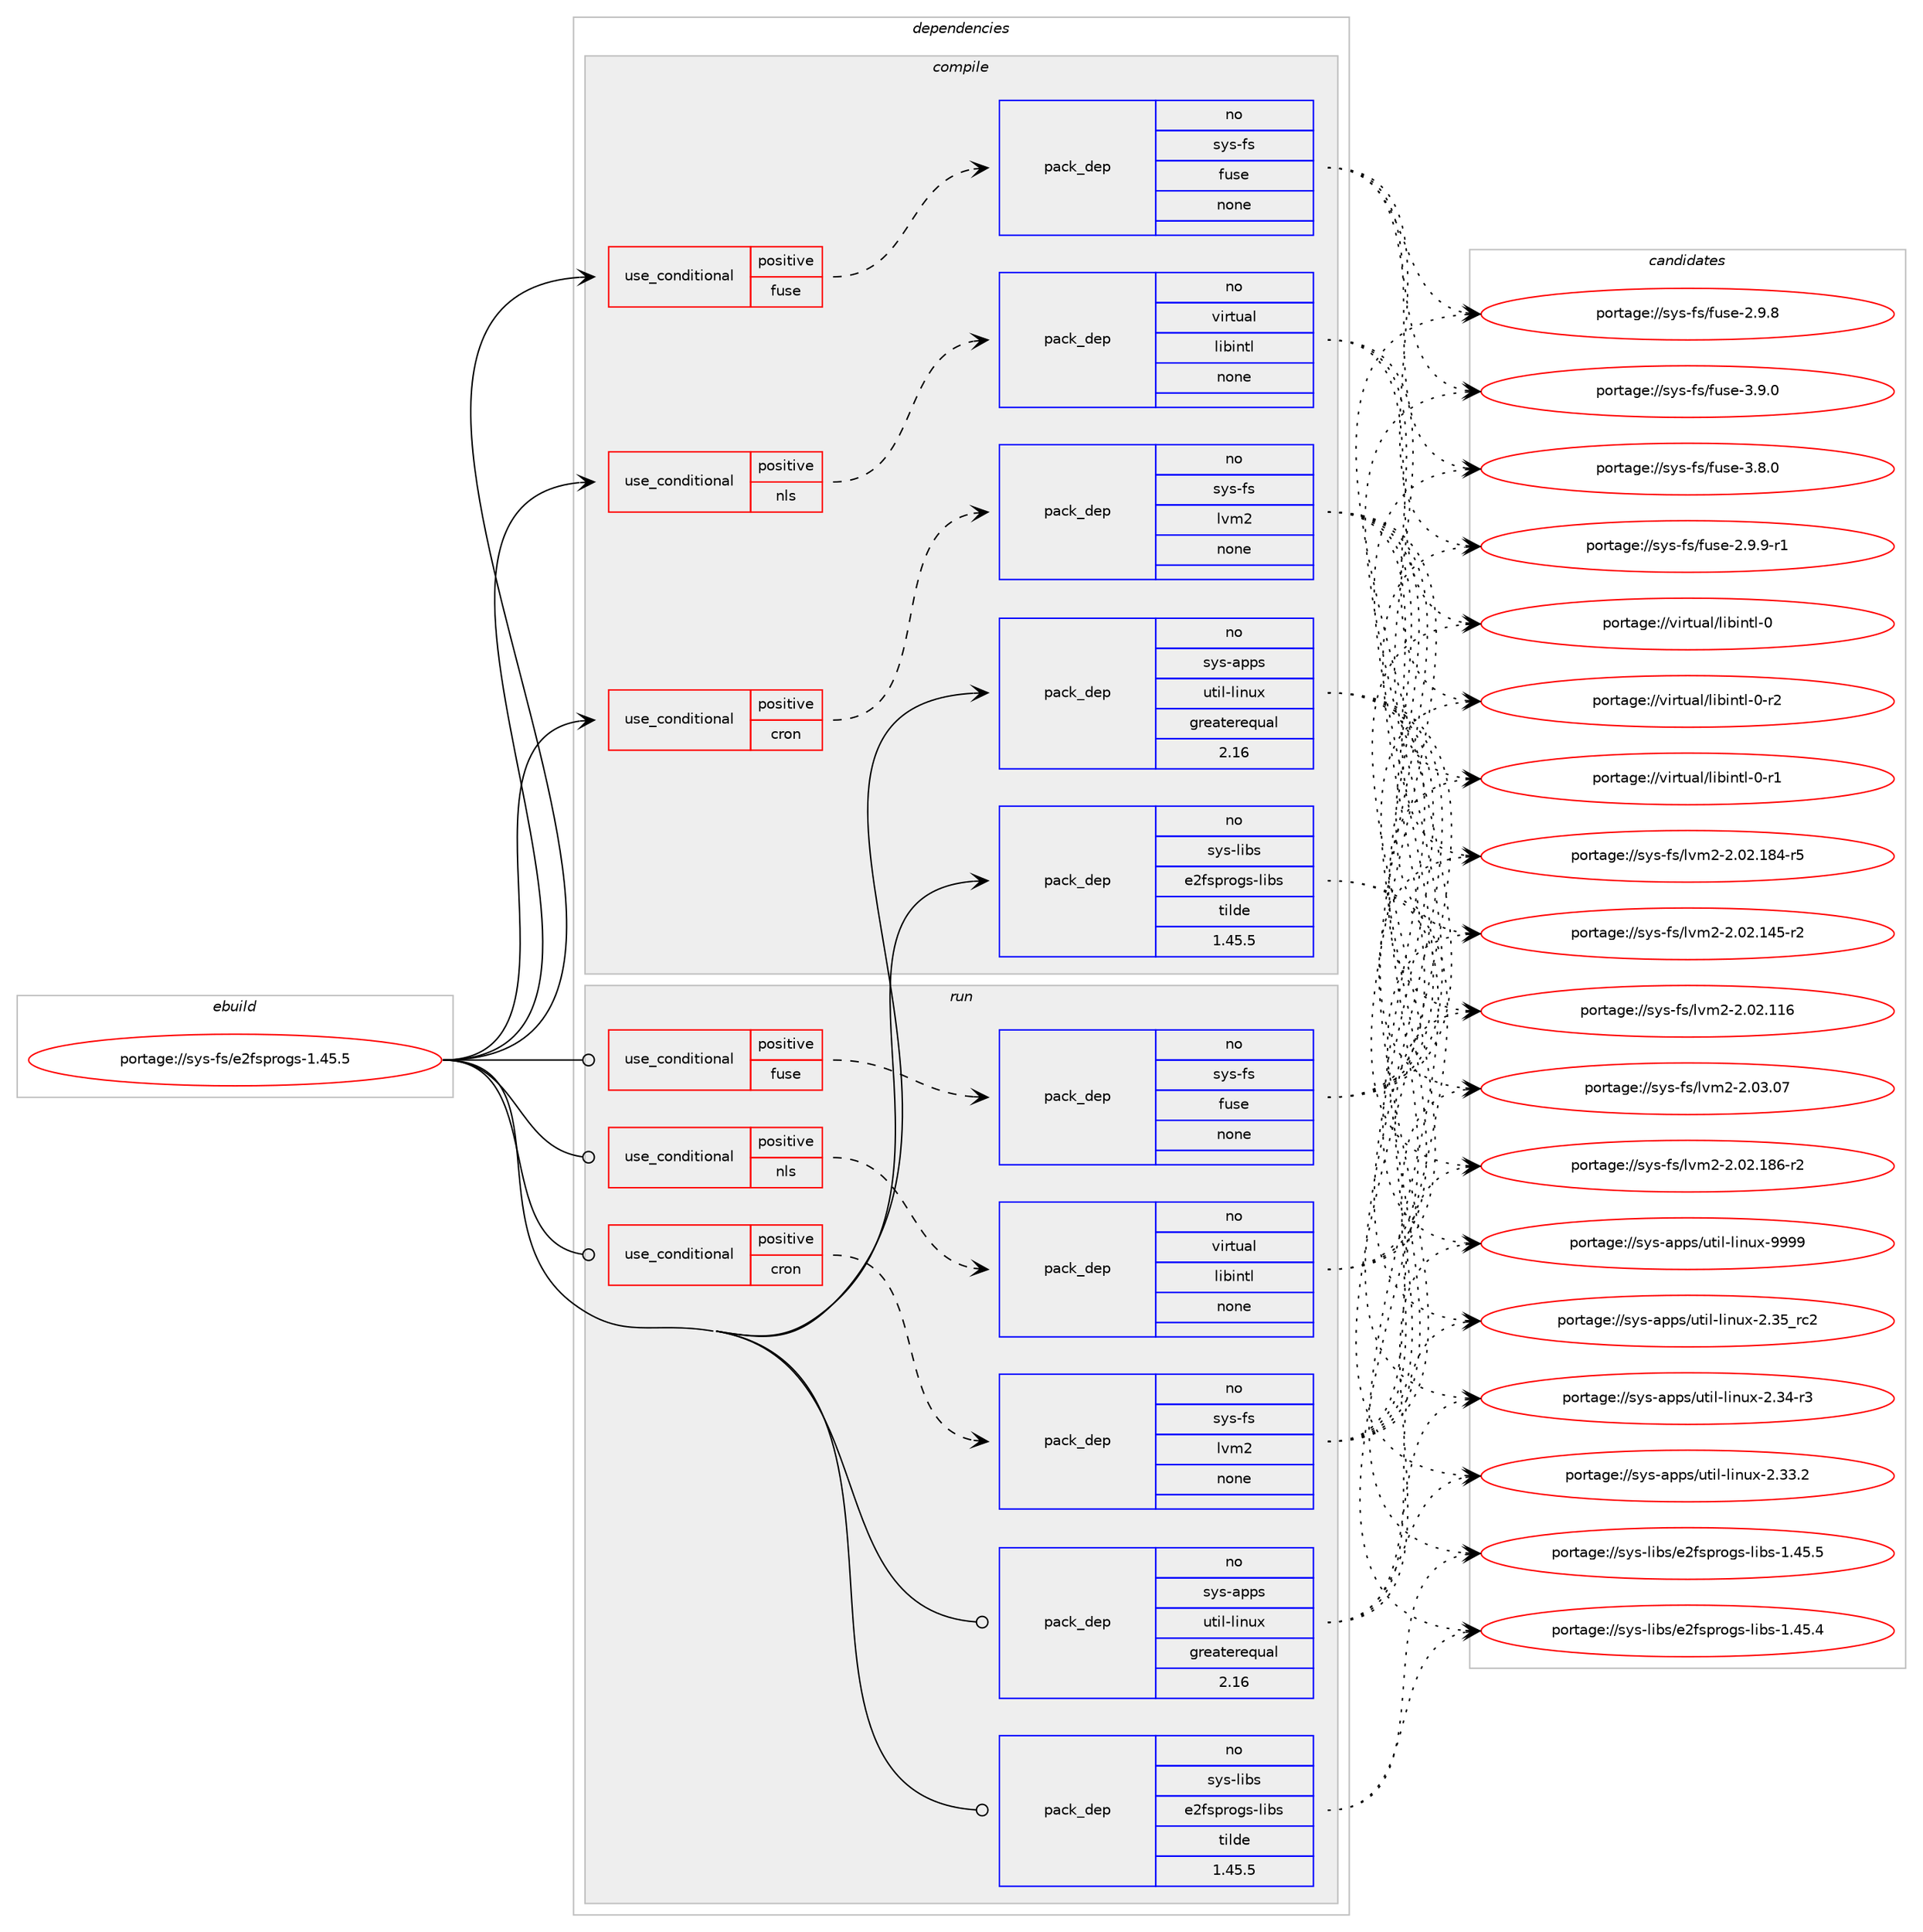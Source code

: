digraph prolog {

# *************
# Graph options
# *************

newrank=true;
concentrate=true;
compound=true;
graph [rankdir=LR,fontname=Helvetica,fontsize=10,ranksep=1.5];#, ranksep=2.5, nodesep=0.2];
edge  [arrowhead=vee];
node  [fontname=Helvetica,fontsize=10];

# **********
# The ebuild
# **********

subgraph cluster_leftcol {
color=gray;
rank=same;
label=<<i>ebuild</i>>;
id [label="portage://sys-fs/e2fsprogs-1.45.5", color=red, width=4, href="../sys-fs/e2fsprogs-1.45.5.svg"];
}

# ****************
# The dependencies
# ****************

subgraph cluster_midcol {
color=gray;
label=<<i>dependencies</i>>;
subgraph cluster_compile {
fillcolor="#eeeeee";
style=filled;
label=<<i>compile</i>>;
subgraph cond9721 {
dependency50660 [label=<<TABLE BORDER="0" CELLBORDER="1" CELLSPACING="0" CELLPADDING="4"><TR><TD ROWSPAN="3" CELLPADDING="10">use_conditional</TD></TR><TR><TD>positive</TD></TR><TR><TD>cron</TD></TR></TABLE>>, shape=none, color=red];
subgraph pack39703 {
dependency50661 [label=<<TABLE BORDER="0" CELLBORDER="1" CELLSPACING="0" CELLPADDING="4" WIDTH="220"><TR><TD ROWSPAN="6" CELLPADDING="30">pack_dep</TD></TR><TR><TD WIDTH="110">no</TD></TR><TR><TD>sys-fs</TD></TR><TR><TD>lvm2</TD></TR><TR><TD>none</TD></TR><TR><TD></TD></TR></TABLE>>, shape=none, color=blue];
}
dependency50660:e -> dependency50661:w [weight=20,style="dashed",arrowhead="vee"];
}
id:e -> dependency50660:w [weight=20,style="solid",arrowhead="vee"];
subgraph cond9722 {
dependency50662 [label=<<TABLE BORDER="0" CELLBORDER="1" CELLSPACING="0" CELLPADDING="4"><TR><TD ROWSPAN="3" CELLPADDING="10">use_conditional</TD></TR><TR><TD>positive</TD></TR><TR><TD>fuse</TD></TR></TABLE>>, shape=none, color=red];
subgraph pack39704 {
dependency50663 [label=<<TABLE BORDER="0" CELLBORDER="1" CELLSPACING="0" CELLPADDING="4" WIDTH="220"><TR><TD ROWSPAN="6" CELLPADDING="30">pack_dep</TD></TR><TR><TD WIDTH="110">no</TD></TR><TR><TD>sys-fs</TD></TR><TR><TD>fuse</TD></TR><TR><TD>none</TD></TR><TR><TD></TD></TR></TABLE>>, shape=none, color=blue];
}
dependency50662:e -> dependency50663:w [weight=20,style="dashed",arrowhead="vee"];
}
id:e -> dependency50662:w [weight=20,style="solid",arrowhead="vee"];
subgraph cond9723 {
dependency50664 [label=<<TABLE BORDER="0" CELLBORDER="1" CELLSPACING="0" CELLPADDING="4"><TR><TD ROWSPAN="3" CELLPADDING="10">use_conditional</TD></TR><TR><TD>positive</TD></TR><TR><TD>nls</TD></TR></TABLE>>, shape=none, color=red];
subgraph pack39705 {
dependency50665 [label=<<TABLE BORDER="0" CELLBORDER="1" CELLSPACING="0" CELLPADDING="4" WIDTH="220"><TR><TD ROWSPAN="6" CELLPADDING="30">pack_dep</TD></TR><TR><TD WIDTH="110">no</TD></TR><TR><TD>virtual</TD></TR><TR><TD>libintl</TD></TR><TR><TD>none</TD></TR><TR><TD></TD></TR></TABLE>>, shape=none, color=blue];
}
dependency50664:e -> dependency50665:w [weight=20,style="dashed",arrowhead="vee"];
}
id:e -> dependency50664:w [weight=20,style="solid",arrowhead="vee"];
subgraph pack39706 {
dependency50666 [label=<<TABLE BORDER="0" CELLBORDER="1" CELLSPACING="0" CELLPADDING="4" WIDTH="220"><TR><TD ROWSPAN="6" CELLPADDING="30">pack_dep</TD></TR><TR><TD WIDTH="110">no</TD></TR><TR><TD>sys-apps</TD></TR><TR><TD>util-linux</TD></TR><TR><TD>greaterequal</TD></TR><TR><TD>2.16</TD></TR></TABLE>>, shape=none, color=blue];
}
id:e -> dependency50666:w [weight=20,style="solid",arrowhead="vee"];
subgraph pack39707 {
dependency50667 [label=<<TABLE BORDER="0" CELLBORDER="1" CELLSPACING="0" CELLPADDING="4" WIDTH="220"><TR><TD ROWSPAN="6" CELLPADDING="30">pack_dep</TD></TR><TR><TD WIDTH="110">no</TD></TR><TR><TD>sys-libs</TD></TR><TR><TD>e2fsprogs-libs</TD></TR><TR><TD>tilde</TD></TR><TR><TD>1.45.5</TD></TR></TABLE>>, shape=none, color=blue];
}
id:e -> dependency50667:w [weight=20,style="solid",arrowhead="vee"];
}
subgraph cluster_compileandrun {
fillcolor="#eeeeee";
style=filled;
label=<<i>compile and run</i>>;
}
subgraph cluster_run {
fillcolor="#eeeeee";
style=filled;
label=<<i>run</i>>;
subgraph cond9724 {
dependency50668 [label=<<TABLE BORDER="0" CELLBORDER="1" CELLSPACING="0" CELLPADDING="4"><TR><TD ROWSPAN="3" CELLPADDING="10">use_conditional</TD></TR><TR><TD>positive</TD></TR><TR><TD>cron</TD></TR></TABLE>>, shape=none, color=red];
subgraph pack39708 {
dependency50669 [label=<<TABLE BORDER="0" CELLBORDER="1" CELLSPACING="0" CELLPADDING="4" WIDTH="220"><TR><TD ROWSPAN="6" CELLPADDING="30">pack_dep</TD></TR><TR><TD WIDTH="110">no</TD></TR><TR><TD>sys-fs</TD></TR><TR><TD>lvm2</TD></TR><TR><TD>none</TD></TR><TR><TD></TD></TR></TABLE>>, shape=none, color=blue];
}
dependency50668:e -> dependency50669:w [weight=20,style="dashed",arrowhead="vee"];
}
id:e -> dependency50668:w [weight=20,style="solid",arrowhead="odot"];
subgraph cond9725 {
dependency50670 [label=<<TABLE BORDER="0" CELLBORDER="1" CELLSPACING="0" CELLPADDING="4"><TR><TD ROWSPAN="3" CELLPADDING="10">use_conditional</TD></TR><TR><TD>positive</TD></TR><TR><TD>fuse</TD></TR></TABLE>>, shape=none, color=red];
subgraph pack39709 {
dependency50671 [label=<<TABLE BORDER="0" CELLBORDER="1" CELLSPACING="0" CELLPADDING="4" WIDTH="220"><TR><TD ROWSPAN="6" CELLPADDING="30">pack_dep</TD></TR><TR><TD WIDTH="110">no</TD></TR><TR><TD>sys-fs</TD></TR><TR><TD>fuse</TD></TR><TR><TD>none</TD></TR><TR><TD></TD></TR></TABLE>>, shape=none, color=blue];
}
dependency50670:e -> dependency50671:w [weight=20,style="dashed",arrowhead="vee"];
}
id:e -> dependency50670:w [weight=20,style="solid",arrowhead="odot"];
subgraph cond9726 {
dependency50672 [label=<<TABLE BORDER="0" CELLBORDER="1" CELLSPACING="0" CELLPADDING="4"><TR><TD ROWSPAN="3" CELLPADDING="10">use_conditional</TD></TR><TR><TD>positive</TD></TR><TR><TD>nls</TD></TR></TABLE>>, shape=none, color=red];
subgraph pack39710 {
dependency50673 [label=<<TABLE BORDER="0" CELLBORDER="1" CELLSPACING="0" CELLPADDING="4" WIDTH="220"><TR><TD ROWSPAN="6" CELLPADDING="30">pack_dep</TD></TR><TR><TD WIDTH="110">no</TD></TR><TR><TD>virtual</TD></TR><TR><TD>libintl</TD></TR><TR><TD>none</TD></TR><TR><TD></TD></TR></TABLE>>, shape=none, color=blue];
}
dependency50672:e -> dependency50673:w [weight=20,style="dashed",arrowhead="vee"];
}
id:e -> dependency50672:w [weight=20,style="solid",arrowhead="odot"];
subgraph pack39711 {
dependency50674 [label=<<TABLE BORDER="0" CELLBORDER="1" CELLSPACING="0" CELLPADDING="4" WIDTH="220"><TR><TD ROWSPAN="6" CELLPADDING="30">pack_dep</TD></TR><TR><TD WIDTH="110">no</TD></TR><TR><TD>sys-apps</TD></TR><TR><TD>util-linux</TD></TR><TR><TD>greaterequal</TD></TR><TR><TD>2.16</TD></TR></TABLE>>, shape=none, color=blue];
}
id:e -> dependency50674:w [weight=20,style="solid",arrowhead="odot"];
subgraph pack39712 {
dependency50675 [label=<<TABLE BORDER="0" CELLBORDER="1" CELLSPACING="0" CELLPADDING="4" WIDTH="220"><TR><TD ROWSPAN="6" CELLPADDING="30">pack_dep</TD></TR><TR><TD WIDTH="110">no</TD></TR><TR><TD>sys-libs</TD></TR><TR><TD>e2fsprogs-libs</TD></TR><TR><TD>tilde</TD></TR><TR><TD>1.45.5</TD></TR></TABLE>>, shape=none, color=blue];
}
id:e -> dependency50675:w [weight=20,style="solid",arrowhead="odot"];
}
}

# **************
# The candidates
# **************

subgraph cluster_choices {
rank=same;
color=gray;
label=<<i>candidates</i>>;

subgraph choice39703 {
color=black;
nodesep=1;
choice1151211154510211547108118109504550464851464855 [label="portage://sys-fs/lvm2-2.03.07", color=red, width=4,href="../sys-fs/lvm2-2.03.07.svg"];
choice1151211154510211547108118109504550464850464956544511450 [label="portage://sys-fs/lvm2-2.02.186-r2", color=red, width=4,href="../sys-fs/lvm2-2.02.186-r2.svg"];
choice1151211154510211547108118109504550464850464956524511453 [label="portage://sys-fs/lvm2-2.02.184-r5", color=red, width=4,href="../sys-fs/lvm2-2.02.184-r5.svg"];
choice1151211154510211547108118109504550464850464952534511450 [label="portage://sys-fs/lvm2-2.02.145-r2", color=red, width=4,href="../sys-fs/lvm2-2.02.145-r2.svg"];
choice115121115451021154710811810950455046485046494954 [label="portage://sys-fs/lvm2-2.02.116", color=red, width=4,href="../sys-fs/lvm2-2.02.116.svg"];
dependency50661:e -> choice1151211154510211547108118109504550464851464855:w [style=dotted,weight="100"];
dependency50661:e -> choice1151211154510211547108118109504550464850464956544511450:w [style=dotted,weight="100"];
dependency50661:e -> choice1151211154510211547108118109504550464850464956524511453:w [style=dotted,weight="100"];
dependency50661:e -> choice1151211154510211547108118109504550464850464952534511450:w [style=dotted,weight="100"];
dependency50661:e -> choice115121115451021154710811810950455046485046494954:w [style=dotted,weight="100"];
}
subgraph choice39704 {
color=black;
nodesep=1;
choice1151211154510211547102117115101455146574648 [label="portage://sys-fs/fuse-3.9.0", color=red, width=4,href="../sys-fs/fuse-3.9.0.svg"];
choice1151211154510211547102117115101455146564648 [label="portage://sys-fs/fuse-3.8.0", color=red, width=4,href="../sys-fs/fuse-3.8.0.svg"];
choice11512111545102115471021171151014550465746574511449 [label="portage://sys-fs/fuse-2.9.9-r1", color=red, width=4,href="../sys-fs/fuse-2.9.9-r1.svg"];
choice1151211154510211547102117115101455046574656 [label="portage://sys-fs/fuse-2.9.8", color=red, width=4,href="../sys-fs/fuse-2.9.8.svg"];
dependency50663:e -> choice1151211154510211547102117115101455146574648:w [style=dotted,weight="100"];
dependency50663:e -> choice1151211154510211547102117115101455146564648:w [style=dotted,weight="100"];
dependency50663:e -> choice11512111545102115471021171151014550465746574511449:w [style=dotted,weight="100"];
dependency50663:e -> choice1151211154510211547102117115101455046574656:w [style=dotted,weight="100"];
}
subgraph choice39705 {
color=black;
nodesep=1;
choice11810511411611797108471081059810511011610845484511450 [label="portage://virtual/libintl-0-r2", color=red, width=4,href="../virtual/libintl-0-r2.svg"];
choice11810511411611797108471081059810511011610845484511449 [label="portage://virtual/libintl-0-r1", color=red, width=4,href="../virtual/libintl-0-r1.svg"];
choice1181051141161179710847108105981051101161084548 [label="portage://virtual/libintl-0", color=red, width=4,href="../virtual/libintl-0.svg"];
dependency50665:e -> choice11810511411611797108471081059810511011610845484511450:w [style=dotted,weight="100"];
dependency50665:e -> choice11810511411611797108471081059810511011610845484511449:w [style=dotted,weight="100"];
dependency50665:e -> choice1181051141161179710847108105981051101161084548:w [style=dotted,weight="100"];
}
subgraph choice39706 {
color=black;
nodesep=1;
choice115121115459711211211547117116105108451081051101171204557575757 [label="portage://sys-apps/util-linux-9999", color=red, width=4,href="../sys-apps/util-linux-9999.svg"];
choice115121115459711211211547117116105108451081051101171204550465153951149950 [label="portage://sys-apps/util-linux-2.35_rc2", color=red, width=4,href="../sys-apps/util-linux-2.35_rc2.svg"];
choice1151211154597112112115471171161051084510810511011712045504651524511451 [label="portage://sys-apps/util-linux-2.34-r3", color=red, width=4,href="../sys-apps/util-linux-2.34-r3.svg"];
choice1151211154597112112115471171161051084510810511011712045504651514650 [label="portage://sys-apps/util-linux-2.33.2", color=red, width=4,href="../sys-apps/util-linux-2.33.2.svg"];
dependency50666:e -> choice115121115459711211211547117116105108451081051101171204557575757:w [style=dotted,weight="100"];
dependency50666:e -> choice115121115459711211211547117116105108451081051101171204550465153951149950:w [style=dotted,weight="100"];
dependency50666:e -> choice1151211154597112112115471171161051084510810511011712045504651524511451:w [style=dotted,weight="100"];
dependency50666:e -> choice1151211154597112112115471171161051084510810511011712045504651514650:w [style=dotted,weight="100"];
}
subgraph choice39707 {
color=black;
nodesep=1;
choice11512111545108105981154710150102115112114111103115451081059811545494652534653 [label="portage://sys-libs/e2fsprogs-libs-1.45.5", color=red, width=4,href="../sys-libs/e2fsprogs-libs-1.45.5.svg"];
choice11512111545108105981154710150102115112114111103115451081059811545494652534652 [label="portage://sys-libs/e2fsprogs-libs-1.45.4", color=red, width=4,href="../sys-libs/e2fsprogs-libs-1.45.4.svg"];
dependency50667:e -> choice11512111545108105981154710150102115112114111103115451081059811545494652534653:w [style=dotted,weight="100"];
dependency50667:e -> choice11512111545108105981154710150102115112114111103115451081059811545494652534652:w [style=dotted,weight="100"];
}
subgraph choice39708 {
color=black;
nodesep=1;
choice1151211154510211547108118109504550464851464855 [label="portage://sys-fs/lvm2-2.03.07", color=red, width=4,href="../sys-fs/lvm2-2.03.07.svg"];
choice1151211154510211547108118109504550464850464956544511450 [label="portage://sys-fs/lvm2-2.02.186-r2", color=red, width=4,href="../sys-fs/lvm2-2.02.186-r2.svg"];
choice1151211154510211547108118109504550464850464956524511453 [label="portage://sys-fs/lvm2-2.02.184-r5", color=red, width=4,href="../sys-fs/lvm2-2.02.184-r5.svg"];
choice1151211154510211547108118109504550464850464952534511450 [label="portage://sys-fs/lvm2-2.02.145-r2", color=red, width=4,href="../sys-fs/lvm2-2.02.145-r2.svg"];
choice115121115451021154710811810950455046485046494954 [label="portage://sys-fs/lvm2-2.02.116", color=red, width=4,href="../sys-fs/lvm2-2.02.116.svg"];
dependency50669:e -> choice1151211154510211547108118109504550464851464855:w [style=dotted,weight="100"];
dependency50669:e -> choice1151211154510211547108118109504550464850464956544511450:w [style=dotted,weight="100"];
dependency50669:e -> choice1151211154510211547108118109504550464850464956524511453:w [style=dotted,weight="100"];
dependency50669:e -> choice1151211154510211547108118109504550464850464952534511450:w [style=dotted,weight="100"];
dependency50669:e -> choice115121115451021154710811810950455046485046494954:w [style=dotted,weight="100"];
}
subgraph choice39709 {
color=black;
nodesep=1;
choice1151211154510211547102117115101455146574648 [label="portage://sys-fs/fuse-3.9.0", color=red, width=4,href="../sys-fs/fuse-3.9.0.svg"];
choice1151211154510211547102117115101455146564648 [label="portage://sys-fs/fuse-3.8.0", color=red, width=4,href="../sys-fs/fuse-3.8.0.svg"];
choice11512111545102115471021171151014550465746574511449 [label="portage://sys-fs/fuse-2.9.9-r1", color=red, width=4,href="../sys-fs/fuse-2.9.9-r1.svg"];
choice1151211154510211547102117115101455046574656 [label="portage://sys-fs/fuse-2.9.8", color=red, width=4,href="../sys-fs/fuse-2.9.8.svg"];
dependency50671:e -> choice1151211154510211547102117115101455146574648:w [style=dotted,weight="100"];
dependency50671:e -> choice1151211154510211547102117115101455146564648:w [style=dotted,weight="100"];
dependency50671:e -> choice11512111545102115471021171151014550465746574511449:w [style=dotted,weight="100"];
dependency50671:e -> choice1151211154510211547102117115101455046574656:w [style=dotted,weight="100"];
}
subgraph choice39710 {
color=black;
nodesep=1;
choice11810511411611797108471081059810511011610845484511450 [label="portage://virtual/libintl-0-r2", color=red, width=4,href="../virtual/libintl-0-r2.svg"];
choice11810511411611797108471081059810511011610845484511449 [label="portage://virtual/libintl-0-r1", color=red, width=4,href="../virtual/libintl-0-r1.svg"];
choice1181051141161179710847108105981051101161084548 [label="portage://virtual/libintl-0", color=red, width=4,href="../virtual/libintl-0.svg"];
dependency50673:e -> choice11810511411611797108471081059810511011610845484511450:w [style=dotted,weight="100"];
dependency50673:e -> choice11810511411611797108471081059810511011610845484511449:w [style=dotted,weight="100"];
dependency50673:e -> choice1181051141161179710847108105981051101161084548:w [style=dotted,weight="100"];
}
subgraph choice39711 {
color=black;
nodesep=1;
choice115121115459711211211547117116105108451081051101171204557575757 [label="portage://sys-apps/util-linux-9999", color=red, width=4,href="../sys-apps/util-linux-9999.svg"];
choice115121115459711211211547117116105108451081051101171204550465153951149950 [label="portage://sys-apps/util-linux-2.35_rc2", color=red, width=4,href="../sys-apps/util-linux-2.35_rc2.svg"];
choice1151211154597112112115471171161051084510810511011712045504651524511451 [label="portage://sys-apps/util-linux-2.34-r3", color=red, width=4,href="../sys-apps/util-linux-2.34-r3.svg"];
choice1151211154597112112115471171161051084510810511011712045504651514650 [label="portage://sys-apps/util-linux-2.33.2", color=red, width=4,href="../sys-apps/util-linux-2.33.2.svg"];
dependency50674:e -> choice115121115459711211211547117116105108451081051101171204557575757:w [style=dotted,weight="100"];
dependency50674:e -> choice115121115459711211211547117116105108451081051101171204550465153951149950:w [style=dotted,weight="100"];
dependency50674:e -> choice1151211154597112112115471171161051084510810511011712045504651524511451:w [style=dotted,weight="100"];
dependency50674:e -> choice1151211154597112112115471171161051084510810511011712045504651514650:w [style=dotted,weight="100"];
}
subgraph choice39712 {
color=black;
nodesep=1;
choice11512111545108105981154710150102115112114111103115451081059811545494652534653 [label="portage://sys-libs/e2fsprogs-libs-1.45.5", color=red, width=4,href="../sys-libs/e2fsprogs-libs-1.45.5.svg"];
choice11512111545108105981154710150102115112114111103115451081059811545494652534652 [label="portage://sys-libs/e2fsprogs-libs-1.45.4", color=red, width=4,href="../sys-libs/e2fsprogs-libs-1.45.4.svg"];
dependency50675:e -> choice11512111545108105981154710150102115112114111103115451081059811545494652534653:w [style=dotted,weight="100"];
dependency50675:e -> choice11512111545108105981154710150102115112114111103115451081059811545494652534652:w [style=dotted,weight="100"];
}
}

}
